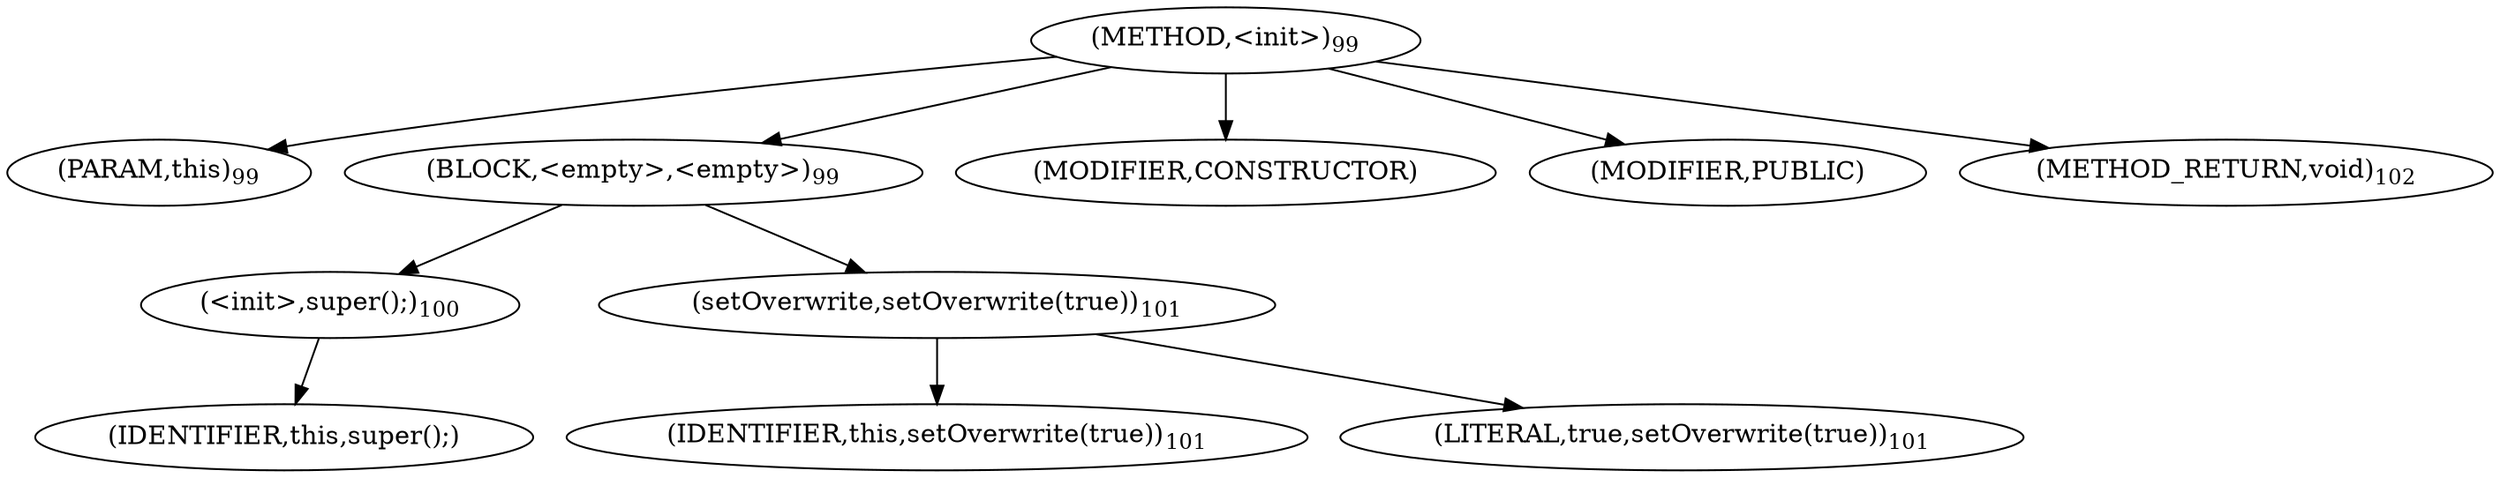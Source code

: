digraph "&lt;init&gt;" {  
"69" [label = <(METHOD,&lt;init&gt;)<SUB>99</SUB>> ]
"4" [label = <(PARAM,this)<SUB>99</SUB>> ]
"70" [label = <(BLOCK,&lt;empty&gt;,&lt;empty&gt;)<SUB>99</SUB>> ]
"71" [label = <(&lt;init&gt;,super();)<SUB>100</SUB>> ]
"3" [label = <(IDENTIFIER,this,super();)> ]
"72" [label = <(setOverwrite,setOverwrite(true))<SUB>101</SUB>> ]
"5" [label = <(IDENTIFIER,this,setOverwrite(true))<SUB>101</SUB>> ]
"73" [label = <(LITERAL,true,setOverwrite(true))<SUB>101</SUB>> ]
"74" [label = <(MODIFIER,CONSTRUCTOR)> ]
"75" [label = <(MODIFIER,PUBLIC)> ]
"76" [label = <(METHOD_RETURN,void)<SUB>102</SUB>> ]
  "69" -> "4" 
  "69" -> "70" 
  "69" -> "74" 
  "69" -> "75" 
  "69" -> "76" 
  "70" -> "71" 
  "70" -> "72" 
  "71" -> "3" 
  "72" -> "5" 
  "72" -> "73" 
}
